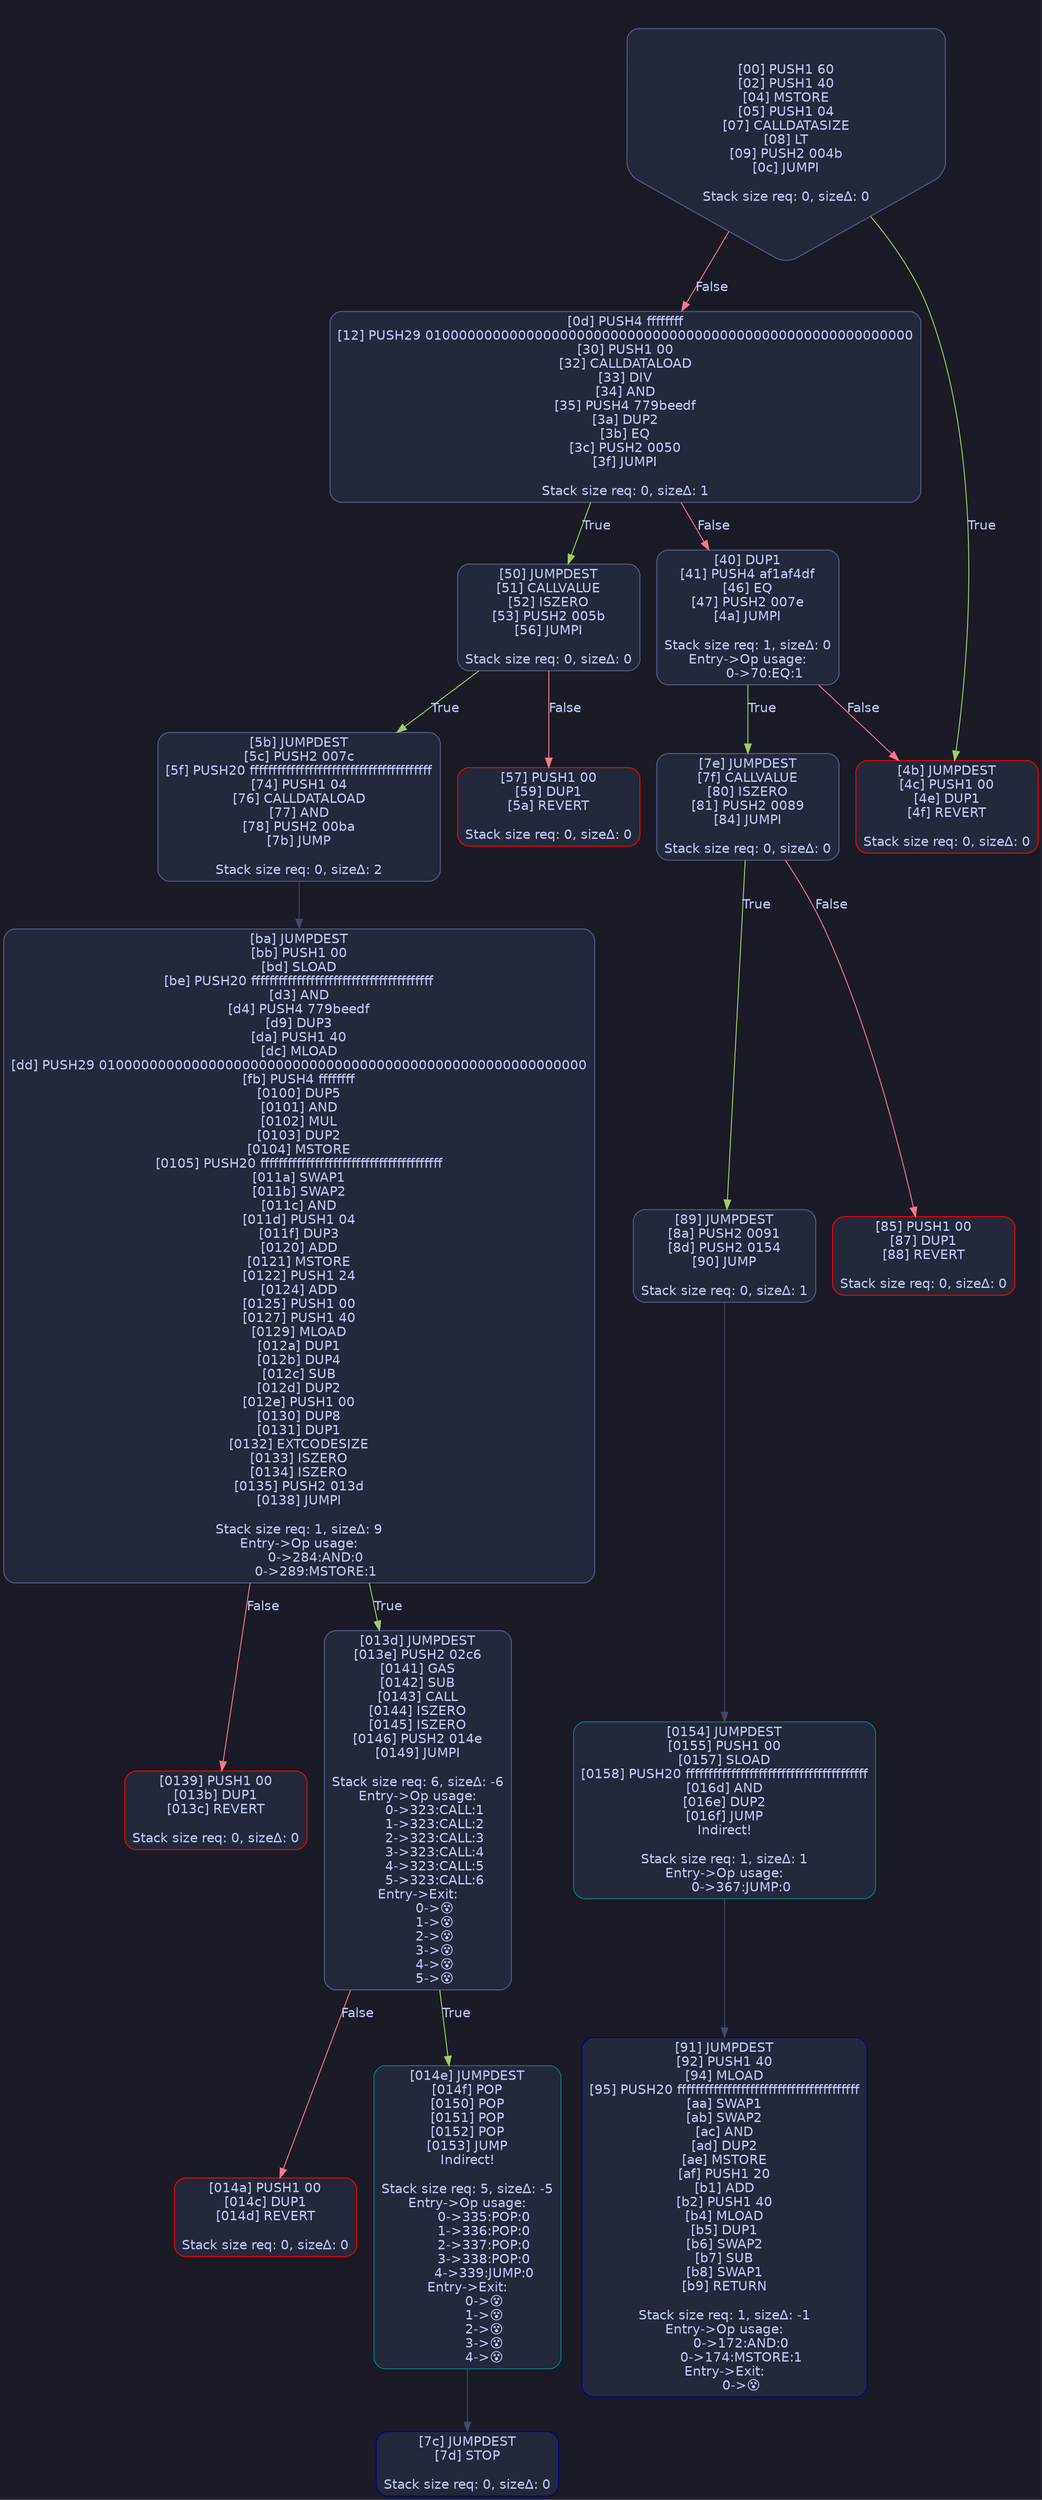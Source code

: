 digraph G {
    node [shape=box, style="filled, rounded", color="#565f89", fontcolor="#c0caf5", fontname="Helvetica", fillcolor="#24283b"];
    edge [color="#414868", fontcolor="#c0caf5", fontname="Helvetica"];
    bgcolor="#1a1b26";
    0 [ label = "[00] PUSH1 60
[02] PUSH1 40
[04] MSTORE
[05] PUSH1 04
[07] CALLDATASIZE
[08] LT
[09] PUSH2 004b
[0c] JUMPI

Stack size req: 0, sizeΔ: 0
" shape = invhouse]
    1 [ label = "[0d] PUSH4 ffffffff
[12] PUSH29 0100000000000000000000000000000000000000000000000000000000
[30] PUSH1 00
[32] CALLDATALOAD
[33] DIV
[34] AND
[35] PUSH4 779beedf
[3a] DUP2
[3b] EQ
[3c] PUSH2 0050
[3f] JUMPI

Stack size req: 0, sizeΔ: 1
"]
    2 [ label = "[40] DUP1
[41] PUSH4 af1af4df
[46] EQ
[47] PUSH2 007e
[4a] JUMPI

Stack size req: 1, sizeΔ: 0
Entry->Op usage:
	0->70:EQ:1
"]
    3 [ label = "[4b] JUMPDEST
[4c] PUSH1 00
[4e] DUP1
[4f] REVERT

Stack size req: 0, sizeΔ: 0
" color = "red"]
    4 [ label = "[50] JUMPDEST
[51] CALLVALUE
[52] ISZERO
[53] PUSH2 005b
[56] JUMPI

Stack size req: 0, sizeΔ: 0
"]
    5 [ label = "[57] PUSH1 00
[59] DUP1
[5a] REVERT

Stack size req: 0, sizeΔ: 0
" color = "red"]
    6 [ label = "[5b] JUMPDEST
[5c] PUSH2 007c
[5f] PUSH20 ffffffffffffffffffffffffffffffffffffffff
[74] PUSH1 04
[76] CALLDATALOAD
[77] AND
[78] PUSH2 00ba
[7b] JUMP

Stack size req: 0, sizeΔ: 2
"]
    7 [ label = "[7c] JUMPDEST
[7d] STOP

Stack size req: 0, sizeΔ: 0
" color = "darkblue"]
    8 [ label = "[7e] JUMPDEST
[7f] CALLVALUE
[80] ISZERO
[81] PUSH2 0089
[84] JUMPI

Stack size req: 0, sizeΔ: 0
"]
    9 [ label = "[85] PUSH1 00
[87] DUP1
[88] REVERT

Stack size req: 0, sizeΔ: 0
" color = "red"]
    10 [ label = "[89] JUMPDEST
[8a] PUSH2 0091
[8d] PUSH2 0154
[90] JUMP

Stack size req: 0, sizeΔ: 1
"]
    11 [ label = "[91] JUMPDEST
[92] PUSH1 40
[94] MLOAD
[95] PUSH20 ffffffffffffffffffffffffffffffffffffffff
[aa] SWAP1
[ab] SWAP2
[ac] AND
[ad] DUP2
[ae] MSTORE
[af] PUSH1 20
[b1] ADD
[b2] PUSH1 40
[b4] MLOAD
[b5] DUP1
[b6] SWAP2
[b7] SUB
[b8] SWAP1
[b9] RETURN

Stack size req: 1, sizeΔ: -1
Entry->Op usage:
	0->172:AND:0
	0->174:MSTORE:1
Entry->Exit:
	0->😵
" color = "darkblue"]
    12 [ label = "[ba] JUMPDEST
[bb] PUSH1 00
[bd] SLOAD
[be] PUSH20 ffffffffffffffffffffffffffffffffffffffff
[d3] AND
[d4] PUSH4 779beedf
[d9] DUP3
[da] PUSH1 40
[dc] MLOAD
[dd] PUSH29 0100000000000000000000000000000000000000000000000000000000
[fb] PUSH4 ffffffff
[0100] DUP5
[0101] AND
[0102] MUL
[0103] DUP2
[0104] MSTORE
[0105] PUSH20 ffffffffffffffffffffffffffffffffffffffff
[011a] SWAP1
[011b] SWAP2
[011c] AND
[011d] PUSH1 04
[011f] DUP3
[0120] ADD
[0121] MSTORE
[0122] PUSH1 24
[0124] ADD
[0125] PUSH1 00
[0127] PUSH1 40
[0129] MLOAD
[012a] DUP1
[012b] DUP4
[012c] SUB
[012d] DUP2
[012e] PUSH1 00
[0130] DUP8
[0131] DUP1
[0132] EXTCODESIZE
[0133] ISZERO
[0134] ISZERO
[0135] PUSH2 013d
[0138] JUMPI

Stack size req: 1, sizeΔ: 9
Entry->Op usage:
	0->284:AND:0
	0->289:MSTORE:1
"]
    13 [ label = "[0139] PUSH1 00
[013b] DUP1
[013c] REVERT

Stack size req: 0, sizeΔ: 0
" color = "red"]
    14 [ label = "[013d] JUMPDEST
[013e] PUSH2 02c6
[0141] GAS
[0142] SUB
[0143] CALL
[0144] ISZERO
[0145] ISZERO
[0146] PUSH2 014e
[0149] JUMPI

Stack size req: 6, sizeΔ: -6
Entry->Op usage:
	0->323:CALL:1
	1->323:CALL:2
	2->323:CALL:3
	3->323:CALL:4
	4->323:CALL:5
	5->323:CALL:6
Entry->Exit:
	0->😵
	1->😵
	2->😵
	3->😵
	4->😵
	5->😵
"]
    15 [ label = "[014a] PUSH1 00
[014c] DUP1
[014d] REVERT

Stack size req: 0, sizeΔ: 0
" color = "red"]
    16 [ label = "[014e] JUMPDEST
[014f] POP
[0150] POP
[0151] POP
[0152] POP
[0153] JUMP
Indirect!

Stack size req: 5, sizeΔ: -5
Entry->Op usage:
	0->335:POP:0
	1->336:POP:0
	2->337:POP:0
	3->338:POP:0
	4->339:JUMP:0
Entry->Exit:
	0->😵
	1->😵
	2->😵
	3->😵
	4->😵
" color = "teal"]
    17 [ label = "[0154] JUMPDEST
[0155] PUSH1 00
[0157] SLOAD
[0158] PUSH20 ffffffffffffffffffffffffffffffffffffffff
[016d] AND
[016e] DUP2
[016f] JUMP
Indirect!

Stack size req: 1, sizeΔ: 1
Entry->Op usage:
	0->367:JUMP:0
" color = "teal"]
    0 -> 1 [ label = "False" color = "#f7768e"]
    0 -> 3 [ label = "True" color = "#9ece6a"]
    1 -> 2 [ label = "False" color = "#f7768e"]
    1 -> 4 [ label = "True" color = "#9ece6a"]
    2 -> 3 [ label = "False" color = "#f7768e"]
    2 -> 8 [ label = "True" color = "#9ece6a"]
    4 -> 5 [ label = "False" color = "#f7768e"]
    4 -> 6 [ label = "True" color = "#9ece6a"]
    6 -> 12 [ ]
    8 -> 9 [ label = "False" color = "#f7768e"]
    8 -> 10 [ label = "True" color = "#9ece6a"]
    10 -> 17 [ ]
    12 -> 13 [ label = "False" color = "#f7768e"]
    12 -> 14 [ label = "True" color = "#9ece6a"]
    14 -> 15 [ label = "False" color = "#f7768e"]
    14 -> 16 [ label = "True" color = "#9ece6a"]
    16 -> 7 [ ]
    17 -> 11 [ ]

}
